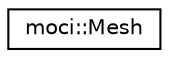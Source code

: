digraph "Graphical Class Hierarchy"
{
 // INTERACTIVE_SVG=YES
  edge [fontname="Helvetica",fontsize="10",labelfontname="Helvetica",labelfontsize="10"];
  node [fontname="Helvetica",fontsize="10",shape=record];
  rankdir="LR";
  Node0 [label="moci::Mesh",height=0.2,width=0.4,color="black", fillcolor="white", style="filled",URL="$classmoci_1_1Mesh.html"];
}
